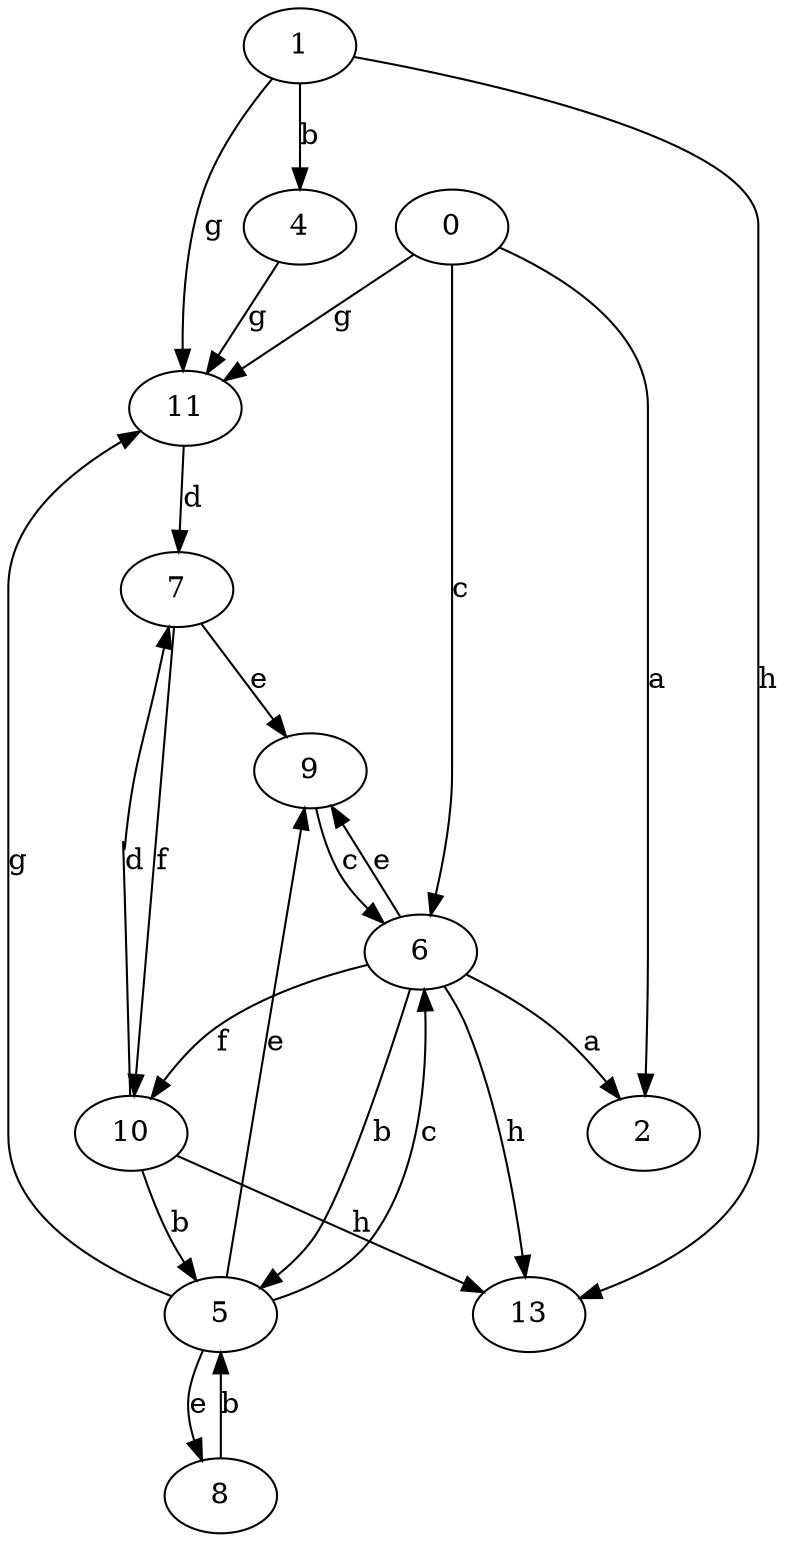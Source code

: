 strict digraph  {
1;
2;
4;
5;
6;
7;
0;
8;
9;
10;
11;
13;
1 -> 4  [label=b];
1 -> 11  [label=g];
1 -> 13  [label=h];
4 -> 11  [label=g];
5 -> 6  [label=c];
5 -> 8  [label=e];
5 -> 9  [label=e];
5 -> 11  [label=g];
6 -> 2  [label=a];
6 -> 5  [label=b];
6 -> 9  [label=e];
6 -> 10  [label=f];
6 -> 13  [label=h];
7 -> 9  [label=e];
7 -> 10  [label=f];
0 -> 2  [label=a];
0 -> 6  [label=c];
0 -> 11  [label=g];
8 -> 5  [label=b];
9 -> 6  [label=c];
10 -> 5  [label=b];
10 -> 7  [label=d];
10 -> 13  [label=h];
11 -> 7  [label=d];
}
